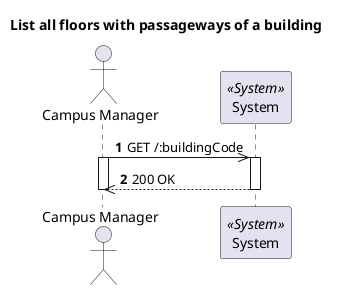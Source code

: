 @startuml
'https://plantuml.com/sequence-diagram

autonumber
skinparam packageStyle rect

title List all floors with passageways of a building

actor "Campus Manager" as CM
participant "System" as Sys <<System>>

CM->> Sys : GET /:buildingCode

activate CM
activate Sys

CM<<--Sys : 200 OK

deactivate Sys
deactivate CM

@enduml
